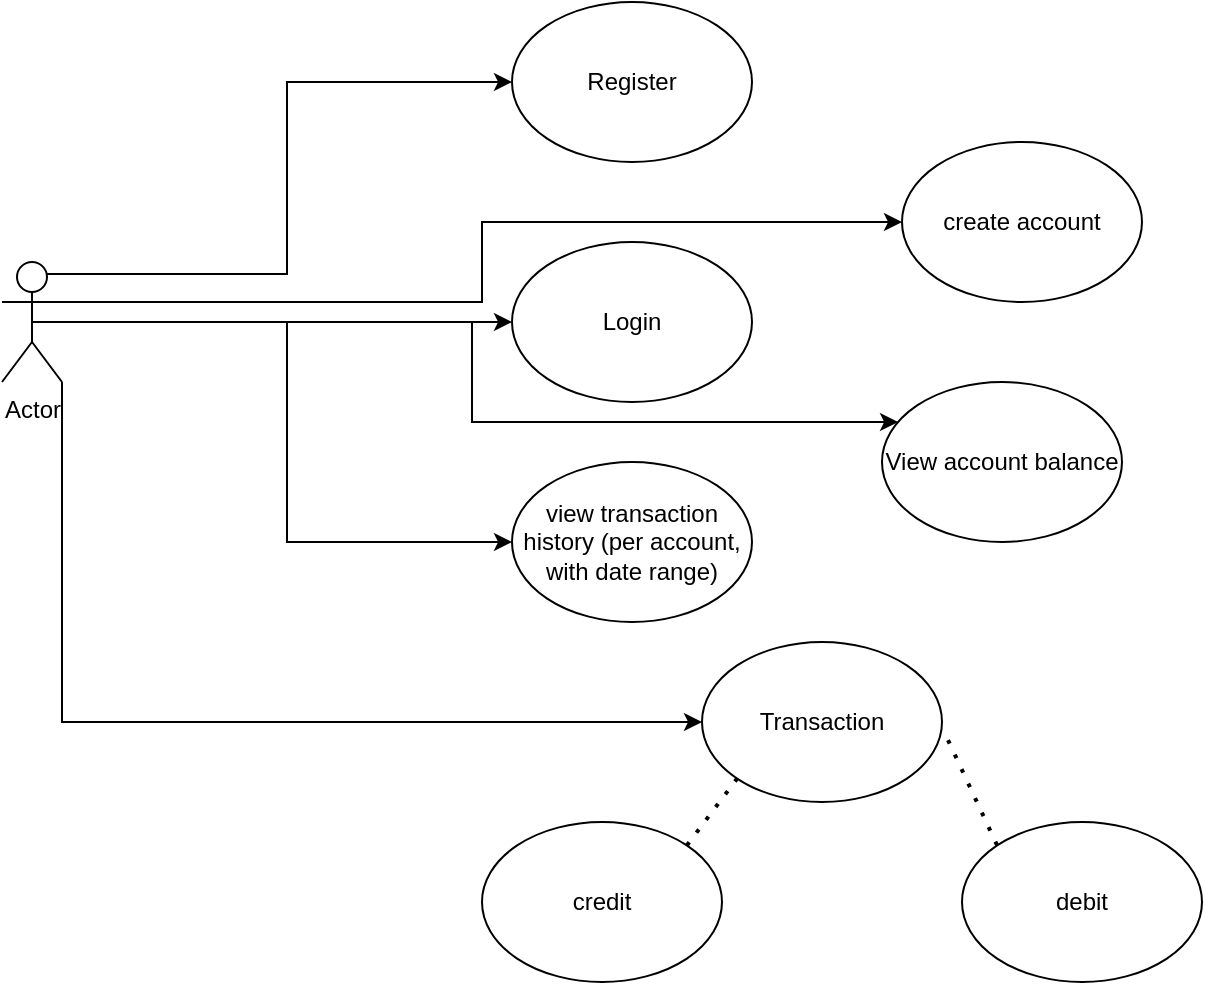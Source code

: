 <mxfile version="24.0.0" type="github">
  <diagram name="Page-1" id="l_mch03_H2fgWvcMSi8S">
    <mxGraphModel dx="1266" dy="651" grid="1" gridSize="10" guides="1" tooltips="1" connect="1" arrows="1" fold="1" page="1" pageScale="1" pageWidth="850" pageHeight="1100" math="0" shadow="0">
      <root>
        <mxCell id="0" />
        <mxCell id="1" parent="0" />
        <mxCell id="IM-L45CHT0sqmJNXlmkT-11" style="edgeStyle=orthogonalEdgeStyle;rounded=0;orthogonalLoop=1;jettySize=auto;html=1;exitX=0.75;exitY=0.1;exitDx=0;exitDy=0;exitPerimeter=0;entryX=0;entryY=0.5;entryDx=0;entryDy=0;" edge="1" parent="1" source="IM-L45CHT0sqmJNXlmkT-1" target="IM-L45CHT0sqmJNXlmkT-2">
          <mxGeometry relative="1" as="geometry" />
        </mxCell>
        <mxCell id="IM-L45CHT0sqmJNXlmkT-12" style="edgeStyle=orthogonalEdgeStyle;rounded=0;orthogonalLoop=1;jettySize=auto;html=1;exitX=1;exitY=0.333;exitDx=0;exitDy=0;exitPerimeter=0;" edge="1" parent="1" source="IM-L45CHT0sqmJNXlmkT-1" target="IM-L45CHT0sqmJNXlmkT-4">
          <mxGeometry relative="1" as="geometry" />
        </mxCell>
        <mxCell id="IM-L45CHT0sqmJNXlmkT-13" style="edgeStyle=orthogonalEdgeStyle;rounded=0;orthogonalLoop=1;jettySize=auto;html=1;exitX=0.5;exitY=0.5;exitDx=0;exitDy=0;exitPerimeter=0;" edge="1" parent="1" source="IM-L45CHT0sqmJNXlmkT-1" target="IM-L45CHT0sqmJNXlmkT-3">
          <mxGeometry relative="1" as="geometry" />
        </mxCell>
        <mxCell id="IM-L45CHT0sqmJNXlmkT-14" style="edgeStyle=orthogonalEdgeStyle;rounded=0;orthogonalLoop=1;jettySize=auto;html=1;exitX=0.5;exitY=0.5;exitDx=0;exitDy=0;exitPerimeter=0;" edge="1" parent="1" source="IM-L45CHT0sqmJNXlmkT-1" target="IM-L45CHT0sqmJNXlmkT-6">
          <mxGeometry relative="1" as="geometry">
            <Array as="points">
              <mxPoint x="285" y="240" />
              <mxPoint x="285" y="290" />
            </Array>
          </mxGeometry>
        </mxCell>
        <mxCell id="IM-L45CHT0sqmJNXlmkT-15" style="edgeStyle=orthogonalEdgeStyle;rounded=0;orthogonalLoop=1;jettySize=auto;html=1;exitX=0.5;exitY=0.5;exitDx=0;exitDy=0;exitPerimeter=0;entryX=0;entryY=0.5;entryDx=0;entryDy=0;" edge="1" parent="1" source="IM-L45CHT0sqmJNXlmkT-1" target="IM-L45CHT0sqmJNXlmkT-5">
          <mxGeometry relative="1" as="geometry" />
        </mxCell>
        <mxCell id="IM-L45CHT0sqmJNXlmkT-16" style="edgeStyle=orthogonalEdgeStyle;rounded=0;orthogonalLoop=1;jettySize=auto;html=1;exitX=1;exitY=1;exitDx=0;exitDy=0;exitPerimeter=0;entryX=0;entryY=0.5;entryDx=0;entryDy=0;" edge="1" parent="1" source="IM-L45CHT0sqmJNXlmkT-1" target="IM-L45CHT0sqmJNXlmkT-7">
          <mxGeometry relative="1" as="geometry" />
        </mxCell>
        <mxCell id="IM-L45CHT0sqmJNXlmkT-1" value="Actor" style="shape=umlActor;verticalLabelPosition=bottom;verticalAlign=top;html=1;outlineConnect=0;" vertex="1" parent="1">
          <mxGeometry x="50" y="210" width="30" height="60" as="geometry" />
        </mxCell>
        <mxCell id="IM-L45CHT0sqmJNXlmkT-2" value="Register" style="ellipse;whiteSpace=wrap;html=1;" vertex="1" parent="1">
          <mxGeometry x="305" y="80" width="120" height="80" as="geometry" />
        </mxCell>
        <mxCell id="IM-L45CHT0sqmJNXlmkT-3" value="Login" style="ellipse;whiteSpace=wrap;html=1;" vertex="1" parent="1">
          <mxGeometry x="305" y="200" width="120" height="80" as="geometry" />
        </mxCell>
        <mxCell id="IM-L45CHT0sqmJNXlmkT-4" value="create account" style="ellipse;whiteSpace=wrap;html=1;" vertex="1" parent="1">
          <mxGeometry x="500" y="150" width="120" height="80" as="geometry" />
        </mxCell>
        <mxCell id="IM-L45CHT0sqmJNXlmkT-5" value="view transaction history (per account, with date range)" style="ellipse;whiteSpace=wrap;html=1;" vertex="1" parent="1">
          <mxGeometry x="305" y="310" width="120" height="80" as="geometry" />
        </mxCell>
        <mxCell id="IM-L45CHT0sqmJNXlmkT-6" value="View account balance" style="ellipse;whiteSpace=wrap;html=1;" vertex="1" parent="1">
          <mxGeometry x="490" y="270" width="120" height="80" as="geometry" />
        </mxCell>
        <mxCell id="IM-L45CHT0sqmJNXlmkT-7" value="Transaction" style="ellipse;whiteSpace=wrap;html=1;" vertex="1" parent="1">
          <mxGeometry x="400" y="400" width="120" height="80" as="geometry" />
        </mxCell>
        <mxCell id="IM-L45CHT0sqmJNXlmkT-8" value="credit" style="ellipse;whiteSpace=wrap;html=1;" vertex="1" parent="1">
          <mxGeometry x="290" y="490" width="120" height="80" as="geometry" />
        </mxCell>
        <mxCell id="IM-L45CHT0sqmJNXlmkT-9" value="debit" style="ellipse;whiteSpace=wrap;html=1;" vertex="1" parent="1">
          <mxGeometry x="530" y="490" width="120" height="80" as="geometry" />
        </mxCell>
        <mxCell id="IM-L45CHT0sqmJNXlmkT-17" value="" style="endArrow=none;dashed=1;html=1;dashPattern=1 3;strokeWidth=2;rounded=0;entryX=0;entryY=1;entryDx=0;entryDy=0;exitX=1;exitY=0;exitDx=0;exitDy=0;" edge="1" parent="1" source="IM-L45CHT0sqmJNXlmkT-8" target="IM-L45CHT0sqmJNXlmkT-7">
          <mxGeometry width="50" height="50" relative="1" as="geometry">
            <mxPoint x="400" y="400" as="sourcePoint" />
            <mxPoint x="450" y="350" as="targetPoint" />
          </mxGeometry>
        </mxCell>
        <mxCell id="IM-L45CHT0sqmJNXlmkT-18" value="" style="endArrow=none;dashed=1;html=1;dashPattern=1 3;strokeWidth=2;rounded=0;exitX=1.025;exitY=0.613;exitDx=0;exitDy=0;exitPerimeter=0;entryX=0;entryY=0;entryDx=0;entryDy=0;" edge="1" parent="1" source="IM-L45CHT0sqmJNXlmkT-7" target="IM-L45CHT0sqmJNXlmkT-9">
          <mxGeometry width="50" height="50" relative="1" as="geometry">
            <mxPoint x="570" y="460" as="sourcePoint" />
            <mxPoint x="620" y="410" as="targetPoint" />
          </mxGeometry>
        </mxCell>
      </root>
    </mxGraphModel>
  </diagram>
</mxfile>
